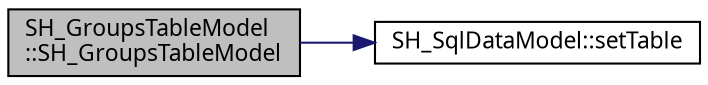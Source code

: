 digraph "SH_GroupsTableModel::SH_GroupsTableModel"
{
 // INTERACTIVE_SVG=YES
  bgcolor="transparent";
  edge [fontname="Verdana",fontsize="11",labelfontname="Verdana",labelfontsize="11"];
  node [fontname="Verdana",fontsize="11",shape=record];
  rankdir="LR";
  Node1 [label="SH_GroupsTableModel\l::SH_GroupsTableModel",height=0.2,width=0.4,color="black", fillcolor="grey75", style="filled" fontcolor="black"];
  Node1 -> Node2 [color="midnightblue",fontsize="11",style="solid",fontname="Verdana"];
  Node2 [label="SH_SqlDataModel::setTable",height=0.2,width=0.4,color="black",URL="$classSH__SqlDataModel.html#a25a89526277d5ae8ebe2466dd178da8f"];
}
